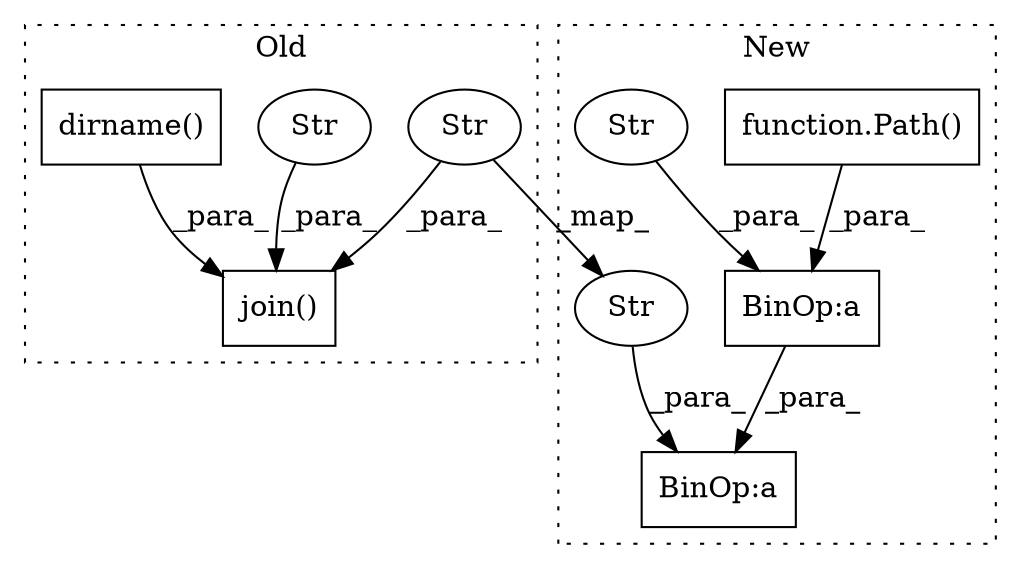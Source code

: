 digraph G {
subgraph cluster0 {
1 [label="join()" a="75" s="766,830" l="13,1" shape="box"];
5 [label="Str" a="66" s="816" l="14" shape="ellipse"];
7 [label="dirname()" a="75" s="779,803" l="16,1" shape="box"];
8 [label="Str" a="66" s="806" l="8" shape="ellipse"];
label = "Old";
style="dotted";
}
subgraph cluster1 {
2 [label="function.Path()" a="75" s="781,794" l="5,1" shape="box"];
3 [label="BinOp:a" a="82" s="802" l="3" shape="box"];
4 [label="Str" a="66" s="805" l="8" shape="ellipse"];
6 [label="BinOp:a" a="82" s="785" l="31" shape="box"];
9 [label="Str" a="66" s="816" l="14" shape="ellipse"];
label = "New";
style="dotted";
}
2 -> 3 [label="_para_"];
3 -> 6 [label="_para_"];
4 -> 3 [label="_para_"];
5 -> 1 [label="_para_"];
7 -> 1 [label="_para_"];
8 -> 9 [label="_map_"];
8 -> 1 [label="_para_"];
9 -> 6 [label="_para_"];
}